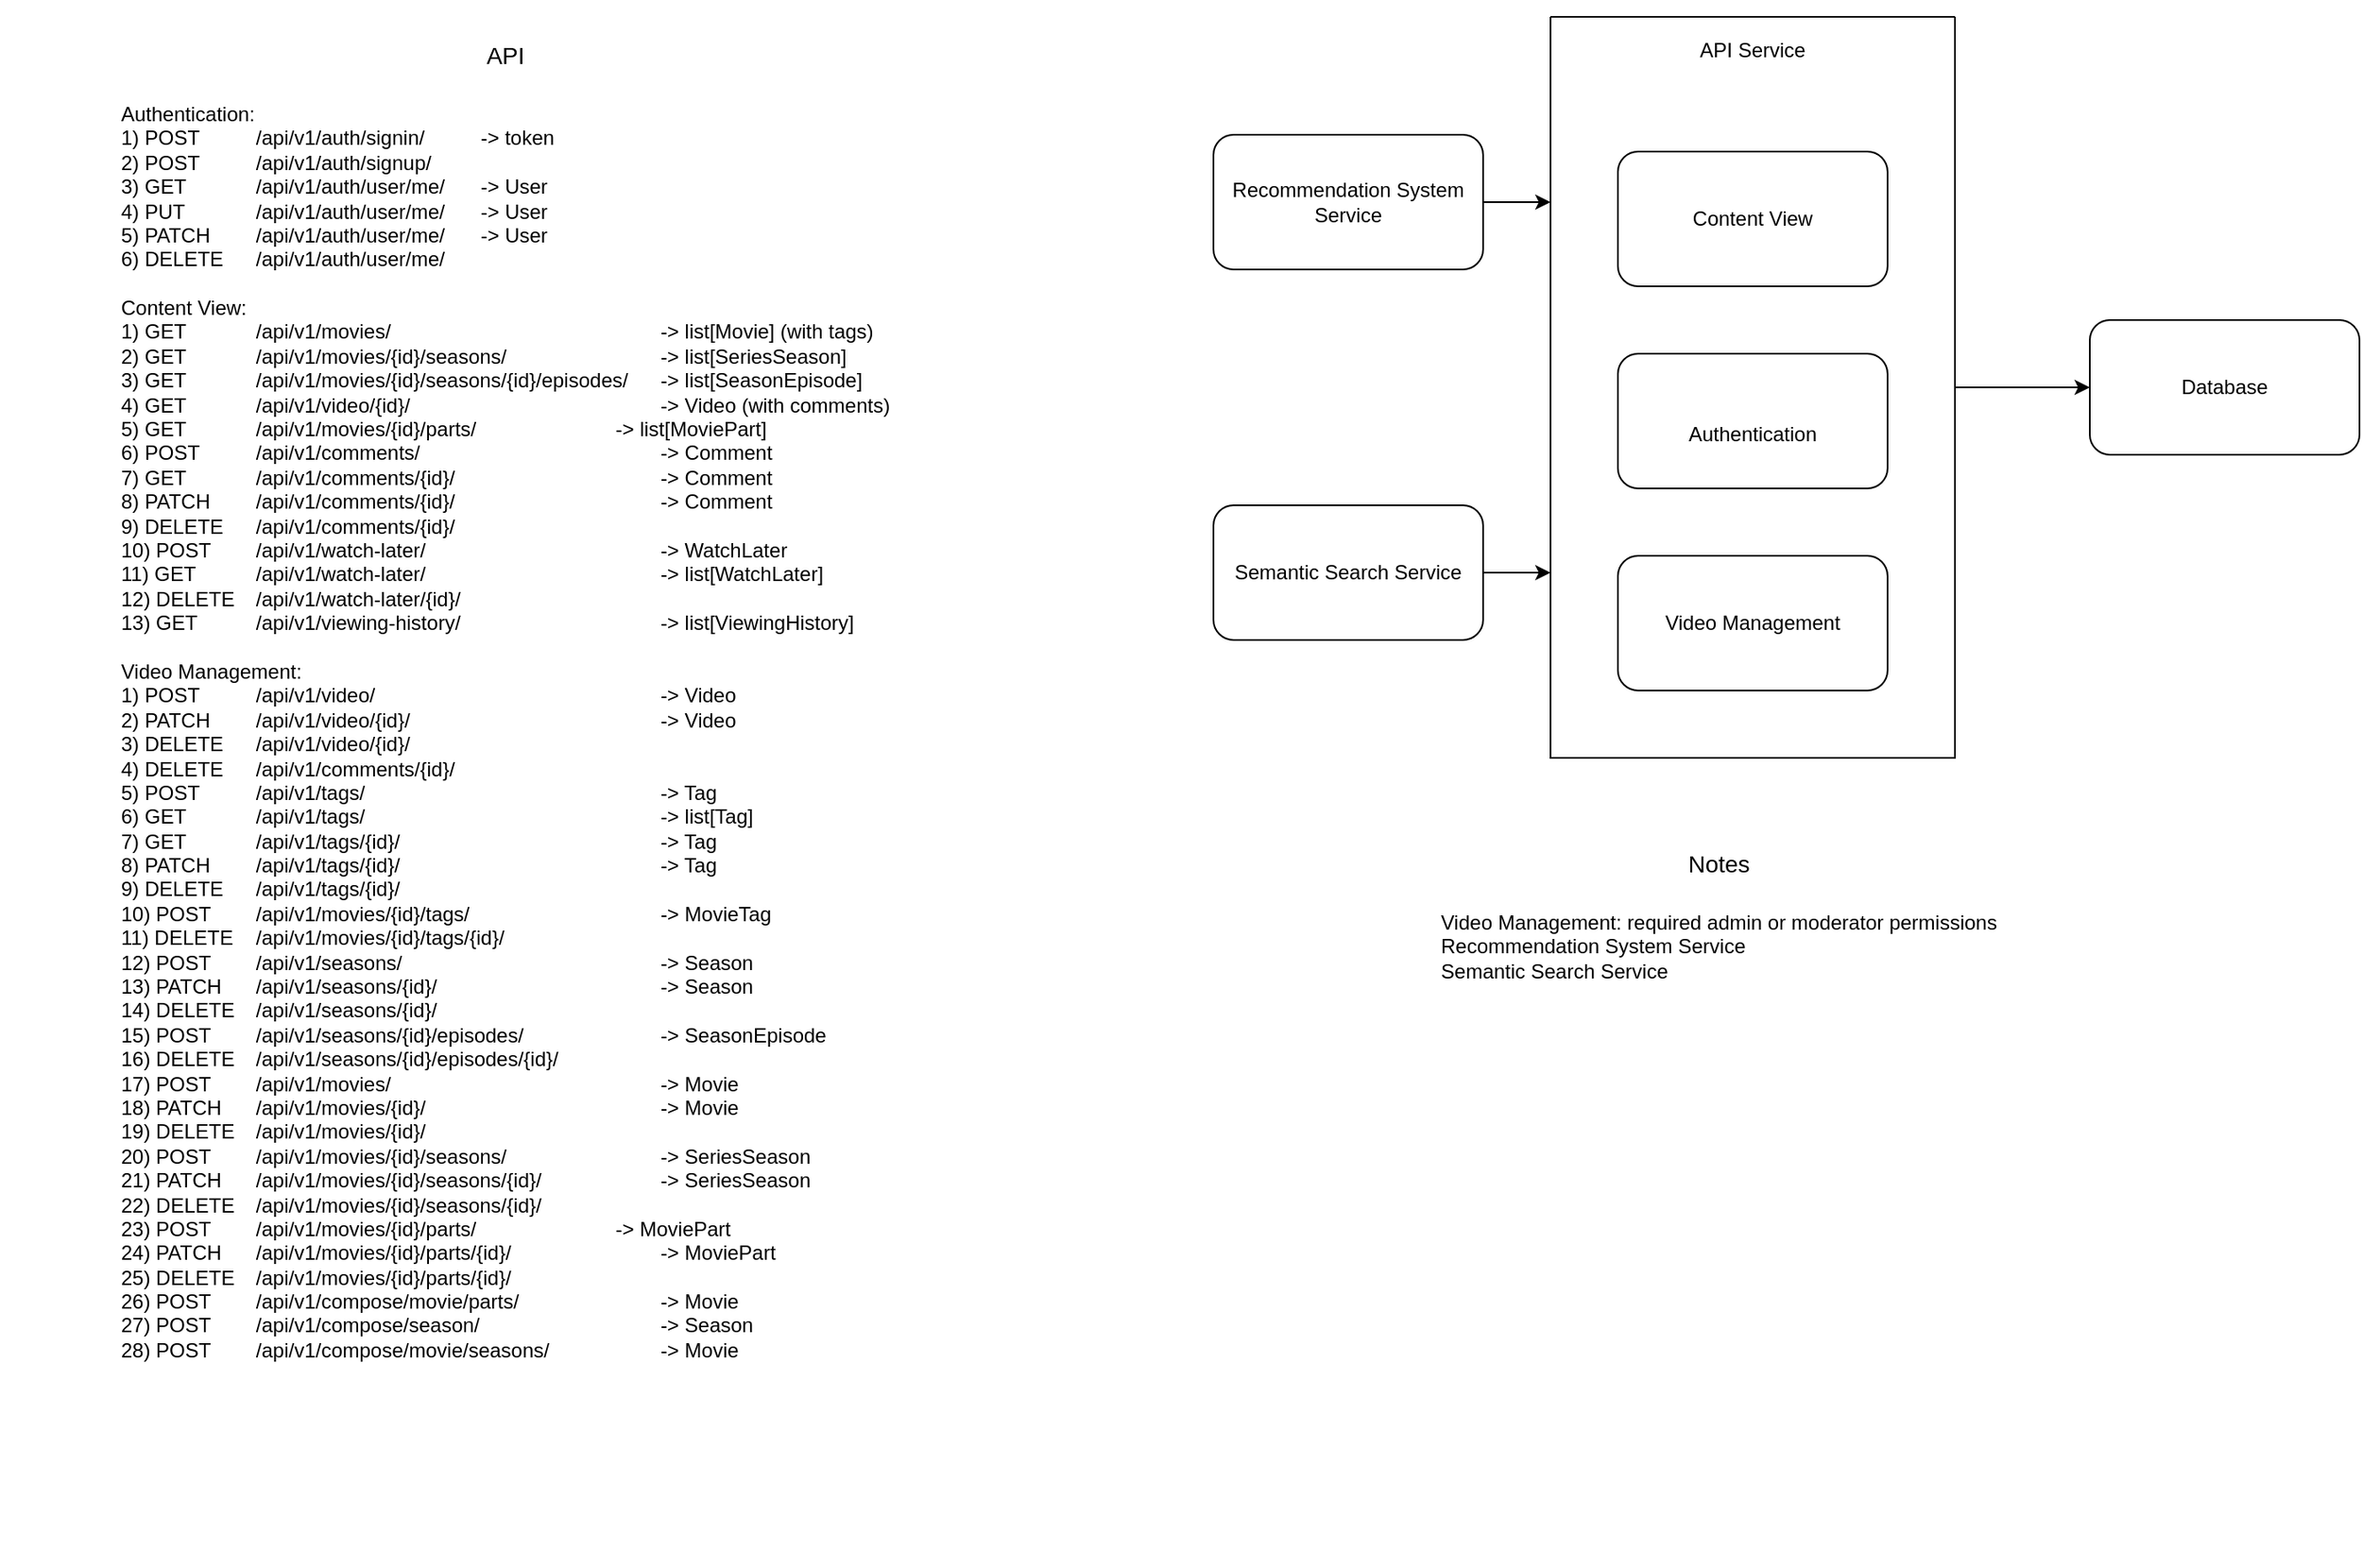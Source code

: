 <mxfile version="19.0.3" type="device"><diagram id="YC275pZqwStEfpvmfimr" name="Page-1"><mxGraphModel dx="1718" dy="434" grid="1" gridSize="10" guides="1" tooltips="1" connect="1" arrows="1" fold="1" page="1" pageScale="1" pageWidth="850" pageHeight="1100" math="0" shadow="0"><root><mxCell id="0"/><mxCell id="1" parent="0"/><mxCell id="7lHFiawe4ATwT7NjvbR7-11" style="edgeStyle=orthogonalEdgeStyle;rounded=0;orthogonalLoop=1;jettySize=auto;html=1;entryX=0;entryY=0.25;entryDx=0;entryDy=0;" parent="1" source="PHwDzwiMM_giyWCibpNH-3" target="7lHFiawe4ATwT7NjvbR7-3" edge="1"><mxGeometry relative="1" as="geometry"/></mxCell><mxCell id="PHwDzwiMM_giyWCibpNH-3" value="Recommendation System Service" style="rounded=1;whiteSpace=wrap;html=1;" parent="1" vertex="1"><mxGeometry x="120" y="150" width="160" height="80" as="geometry"/></mxCell><mxCell id="7lHFiawe4ATwT7NjvbR7-12" style="edgeStyle=orthogonalEdgeStyle;rounded=0;orthogonalLoop=1;jettySize=auto;html=1;entryX=0;entryY=0.75;entryDx=0;entryDy=0;" parent="1" source="PHwDzwiMM_giyWCibpNH-4" target="7lHFiawe4ATwT7NjvbR7-3" edge="1"><mxGeometry relative="1" as="geometry"/></mxCell><mxCell id="PHwDzwiMM_giyWCibpNH-4" value="Semantic Search Service" style="rounded=1;whiteSpace=wrap;html=1;" parent="1" vertex="1"><mxGeometry x="120" y="370" width="160" height="80" as="geometry"/></mxCell><mxCell id="PHwDzwiMM_giyWCibpNH-6" value=" Database" style="rounded=1;whiteSpace=wrap;html=1;" parent="1" vertex="1"><mxGeometry x="640" y="260" width="160" height="80" as="geometry"/></mxCell><mxCell id="7lHFiawe4ATwT7NjvbR7-5" value="" style="group" parent="1" vertex="1" connectable="0"><mxGeometry x="320" y="80" width="240" height="440" as="geometry"/></mxCell><mxCell id="7lHFiawe4ATwT7NjvbR7-7" value="" style="group" parent="7lHFiawe4ATwT7NjvbR7-5" vertex="1" connectable="0"><mxGeometry width="240" height="440" as="geometry"/></mxCell><mxCell id="7lHFiawe4ATwT7NjvbR7-8" value="" style="group" parent="7lHFiawe4ATwT7NjvbR7-7" vertex="1" connectable="0"><mxGeometry width="240" height="440" as="geometry"/></mxCell><mxCell id="PHwDzwiMM_giyWCibpNH-1" value="Video Management " style="rounded=1;whiteSpace=wrap;html=1;" parent="7lHFiawe4ATwT7NjvbR7-8" vertex="1"><mxGeometry x="40" y="320" width="160" height="80" as="geometry"/></mxCell><mxCell id="PHwDzwiMM_giyWCibpNH-2" value="Content View " style="rounded=1;whiteSpace=wrap;html=1;" parent="7lHFiawe4ATwT7NjvbR7-8" vertex="1"><mxGeometry x="40" y="80" width="160" height="80" as="geometry"/></mxCell><mxCell id="PHwDzwiMM_giyWCibpNH-13" value="&lt;br&gt;Authentication " style="rounded=1;whiteSpace=wrap;html=1;" parent="7lHFiawe4ATwT7NjvbR7-8" vertex="1"><mxGeometry x="40" y="200" width="160" height="80" as="geometry"/></mxCell><mxCell id="7lHFiawe4ATwT7NjvbR7-3" value="" style="swimlane;startSize=0;" parent="7lHFiawe4ATwT7NjvbR7-8" vertex="1"><mxGeometry width="240" height="440" as="geometry"><mxRectangle width="50" height="40" as="alternateBounds"/></mxGeometry></mxCell><mxCell id="7lHFiawe4ATwT7NjvbR7-4" value="API Service" style="text;html=1;strokeColor=none;fillColor=none;align=center;verticalAlign=middle;whiteSpace=wrap;rounded=0;" parent="7lHFiawe4ATwT7NjvbR7-3" vertex="1"><mxGeometry x="40" width="160" height="40" as="geometry"/></mxCell><mxCell id="7lHFiawe4ATwT7NjvbR7-9" style="edgeStyle=orthogonalEdgeStyle;rounded=0;orthogonalLoop=1;jettySize=auto;html=1;entryX=0;entryY=0.5;entryDx=0;entryDy=0;" parent="1" source="7lHFiawe4ATwT7NjvbR7-3" target="PHwDzwiMM_giyWCibpNH-6" edge="1"><mxGeometry relative="1" as="geometry"/></mxCell><mxCell id="7lHFiawe4ATwT7NjvbR7-15" value="&lt;h1 align=&quot;center&quot;&gt;&lt;font size=&quot;1&quot;&gt;&lt;span style=&quot;font-weight: normal; font-size: 14px;&quot;&gt;API&lt;/span&gt;&lt;/font&gt;&lt;/h1&gt;&lt;div align=&quot;left&quot;&gt;Authentication:&lt;/div&gt;&lt;div align=&quot;left&quot;&gt;1) POST&lt;span style=&quot;white-space: pre;&quot;&gt;&#9;&lt;/span&gt;&lt;span style=&quot;white-space: pre;&quot;&gt;&#9;&lt;/span&gt;/api/v1/auth/signin/&lt;span style=&quot;white-space: pre;&quot;&gt;&#9;&lt;/span&gt;&lt;span style=&quot;white-space: pre;&quot;&gt;&#9;&lt;/span&gt;-&amp;gt; token&lt;/div&gt;&lt;div align=&quot;left&quot;&gt;2) POST&lt;span style=&quot;white-space: pre;&quot;&gt;&#9;&lt;/span&gt;&lt;span style=&quot;white-space: pre;&quot;&gt;&#9;&lt;/span&gt;/api/v1/auth/signup/&lt;br&gt;&lt;/div&gt;&lt;div align=&quot;left&quot;&gt;3) GET&lt;span style=&quot;white-space: pre;&quot;&gt;&#9;&lt;/span&gt;&lt;span style=&quot;white-space: pre;&quot;&gt;&#9;&lt;/span&gt;/api/v1/auth/user/me/&lt;span style=&quot;white-space: pre;&quot;&gt;&#9;&lt;/span&gt;-&amp;gt; User&lt;/div&gt;&lt;div align=&quot;left&quot;&gt;4) PUT&lt;span style=&quot;white-space: pre;&quot;&gt;&#9;&lt;span style=&quot;white-space: pre;&quot;&gt;&#9;&lt;/span&gt;&lt;/span&gt;/api/v1/auth/user/me/&lt;span style=&quot;white-space: pre;&quot;&gt;&#9;&lt;/span&gt;-&amp;gt; User&lt;/div&gt;&lt;div align=&quot;left&quot;&gt;5) PATCH&lt;span style=&quot;white-space: pre;&quot;&gt;&#9;&lt;/span&gt;/api/v1/auth/user/me/&lt;span style=&quot;white-space: pre;&quot;&gt;&#9;&lt;/span&gt;-&amp;gt; User&lt;/div&gt;&lt;div align=&quot;left&quot;&gt;6) DELETE&lt;span style=&quot;white-space: pre;&quot;&gt;&#9;&lt;/span&gt;/api/v1/auth/user/me/&lt;/div&gt;&lt;div align=&quot;left&quot;&gt;&lt;br&gt;&lt;/div&gt;&lt;div align=&quot;left&quot;&gt;Content View:&lt;/div&gt;&lt;div align=&quot;left&quot;&gt;1) GET&lt;span style=&quot;white-space: pre;&quot;&gt;&#9;&lt;/span&gt;&lt;span style=&quot;white-space: pre;&quot;&gt;&#9;&lt;/span&gt;/api/v1/movies/&lt;span style=&quot;white-space: pre;&quot;&gt;&#9;&lt;/span&gt;&lt;span style=&quot;white-space: pre;&quot;&gt;&#9;&lt;/span&gt;&lt;span style=&quot;white-space: pre;&quot;&gt;&#9;&lt;span style=&quot;white-space: pre;&quot;&gt;&#9;&lt;span style=&quot;white-space: pre;&quot;&gt;&#9;&lt;span style=&quot;white-space: pre;&quot;&gt;&#9;&lt;/span&gt;&lt;/span&gt;&lt;/span&gt;&lt;/span&gt;-&amp;gt; list[Movie] (with tags)&lt;br&gt;&lt;/div&gt;&lt;div align=&quot;left&quot;&gt;2) GET&lt;span style=&quot;white-space: pre;&quot;&gt;&#9;&lt;/span&gt;&lt;span style=&quot;white-space: pre;&quot;&gt;&#9;&lt;/span&gt;/api/v1/movies/{id}/seasons/&lt;span style=&quot;white-space: pre;&quot;&gt;&#9;&lt;span style=&quot;white-space: pre;&quot;&gt;&#9;&lt;span style=&quot;white-space: pre;&quot;&gt;&#9;&lt;span style=&quot;white-space: pre;&quot;&gt;&#9;&lt;/span&gt;&lt;/span&gt;&lt;/span&gt;&lt;/span&gt;-&amp;gt; list[SeriesSeason]&lt;/div&gt;&lt;div align=&quot;left&quot;&gt;3) GET&lt;span style=&quot;white-space: pre;&quot;&gt;&#9;&lt;/span&gt;&lt;span style=&quot;white-space: pre;&quot;&gt;&#9;&lt;/span&gt;/api/v1/movies/{id}/seasons/{id}/episodes/&lt;span style=&quot;white-space: pre;&quot;&gt;&#9;&lt;/span&gt;&lt;span style=&quot;white-space: pre;&quot;&gt;&lt;/span&gt;-&amp;gt; list[SeasonEpisode]&lt;/div&gt;&lt;div align=&quot;left&quot;&gt;&lt;span style=&quot;white-space: pre;&quot;&gt;4) GET&lt;span style=&quot;white-space: pre;&quot;&gt;&#9;&lt;/span&gt;&lt;span style=&quot;white-space: pre;&quot;&gt;&#9;&lt;/span&gt;/api/v1/video/{id}/&lt;span style=&quot;white-space: pre;&quot;&gt;&#9;&lt;/span&gt;&lt;span style=&quot;white-space: pre;&quot;&gt;&#9;&lt;/span&gt;&lt;span style=&quot;white-space: pre;&quot;&gt;&#9;&lt;span style=&quot;white-space: pre;&quot;&gt;&#9;&lt;/span&gt;&lt;/span&gt;&lt;span style=&quot;white-space: pre;&quot;&gt;&#9;&lt;/span&gt;&lt;span style=&quot;white-space: pre;&quot;&gt;&#9;&lt;/span&gt;-&amp;gt; Video (with comments)&lt;/span&gt;&lt;/div&gt;&lt;div align=&quot;left&quot;&gt;&lt;span style=&quot;white-space: pre;&quot;&gt;5) GET&lt;span style=&quot;white-space: pre;&quot;&gt;&#9;&lt;/span&gt;&lt;span style=&quot;white-space: pre;&quot;&gt;&#9;&lt;/span&gt;/api/v1/movies/{id}/parts/&lt;span style=&quot;white-space: pre;&quot;&gt;&#9;&lt;/span&gt;&lt;span style=&quot;white-space: pre;&quot;&gt;&#9;&lt;/span&gt;&lt;span style=&quot;white-space: pre;&quot;&gt;&#9;&lt;/span&gt;&lt;span style=&quot;white-space: pre;&quot;&gt;&#9;&lt;span style=&quot;white-space: pre;&quot;&gt;&lt;/span&gt;&lt;/span&gt;-&amp;gt; list[MoviePart]&lt;/span&gt;&lt;/div&gt;&lt;div align=&quot;left&quot;&gt;&lt;span style=&quot;white-space: pre;&quot;&gt;6) POST&lt;span style=&quot;white-space: pre;&quot;&gt;&#9;&lt;span style=&quot;white-space: pre;&quot;&gt;&#9;&lt;/span&gt;&lt;/span&gt;/api/v1/comments/&lt;span style=&quot;white-space: pre;&quot;&gt;&#9;&lt;/span&gt;&lt;span style=&quot;white-space: pre;&quot;&gt;&#9;&lt;/span&gt;&lt;span style=&quot;white-space: pre;&quot;&gt;&#9;&lt;/span&gt;&lt;span style=&quot;white-space: pre;&quot;&gt;&#9;&lt;span style=&quot;white-space: pre;&quot;&gt;&#9;&lt;/span&gt;&lt;span style=&quot;white-space: pre;&quot;&gt;&#9;&lt;/span&gt;&lt;span style=&quot;white-space: pre;&quot;&gt;&lt;/span&gt;&lt;/span&gt;-&amp;gt; Comment&lt;/span&gt;&lt;/div&gt;&lt;div align=&quot;left&quot;&gt;&lt;span style=&quot;white-space: pre;&quot;&gt;7) GET&lt;span style=&quot;white-space: pre;&quot;&gt;&#9;&lt;/span&gt;&lt;span style=&quot;white-space: pre;&quot;&gt;&#9;&lt;/span&gt;/api/v1/comments/{id}/&lt;span style=&quot;white-space: pre;&quot;&gt;&#9;&lt;/span&gt;&lt;span style=&quot;white-space: pre;&quot;&gt;&#9;&lt;span style=&quot;white-space: pre;&quot;&gt;&#9;&lt;span style=&quot;white-space: pre;&quot;&gt;&#9;&lt;/span&gt;&lt;span style=&quot;white-space: pre;&quot;&gt;&#9;&lt;/span&gt;&lt;span style=&quot;white-space: pre;&quot;&gt;&lt;/span&gt;&lt;/span&gt;&lt;/span&gt;-&amp;gt; Comment&lt;/span&gt;&lt;/div&gt;&lt;div align=&quot;left&quot;&gt;&lt;span style=&quot;white-space: pre;&quot;&gt;8) PATCH&lt;span style=&quot;white-space: pre;&quot;&gt;&#9;&lt;/span&gt;/api/v1/comments/{id}/&lt;span style=&quot;white-space: pre;&quot;&gt;&#9;&lt;/span&gt;&lt;span style=&quot;white-space: pre;&quot;&gt;&#9;&lt;/span&gt;&lt;span style=&quot;white-space: pre;&quot;&gt;&#9;&lt;/span&gt;&lt;span style=&quot;white-space: pre;&quot;&gt;&#9;&lt;/span&gt;&lt;span style=&quot;white-space: pre;&quot;&gt;&#9;&lt;/span&gt;&lt;span style=&quot;white-space: pre;&quot;&gt;&lt;/span&gt;-&amp;gt; Comment&lt;/span&gt;&lt;/div&gt;&lt;div align=&quot;left&quot;&gt;&lt;span style=&quot;white-space: pre;&quot;&gt;9) DELETE&lt;span style=&quot;white-space: pre;&quot;&gt;&#9;&lt;/span&gt;/api/v1/comments/{id}/&lt;br&gt;&lt;/span&gt;&lt;/div&gt;&lt;div align=&quot;left&quot;&gt;&lt;span style=&quot;white-space: pre;&quot;&gt;10) POST&lt;span style=&quot;white-space: pre;&quot;&gt;&#9;&lt;/span&gt;/api/v1/watch-later/&lt;span style=&quot;white-space: pre;&quot;&gt;&#9;&lt;/span&gt;&lt;span style=&quot;white-space: pre;&quot;&gt;&#9;&lt;/span&gt;&lt;span style=&quot;white-space: pre;&quot;&gt;&lt;span style=&quot;white-space: pre;&quot;&gt;&#9;&lt;/span&gt;&lt;/span&gt;&lt;span style=&quot;white-space: pre;&quot;&gt;&#9;&lt;/span&gt;&lt;span style=&quot;white-space: pre;&quot;&gt;&#9;&lt;/span&gt;&lt;span style=&quot;white-space: pre;&quot;&gt;&#9;&lt;/span&gt;-&amp;gt; WatchLater&lt;/span&gt;&lt;/div&gt;&lt;div align=&quot;left&quot;&gt;&lt;span style=&quot;white-space: pre;&quot;&gt;11) GET&lt;span style=&quot;white-space: pre;&quot;&gt;&#9;&lt;/span&gt;&lt;span style=&quot;white-space: pre;&quot;&gt;&#9;&lt;/span&gt;/api/v1/watch-later/&lt;span style=&quot;white-space: pre;&quot;&gt;&#9;&lt;/span&gt;&lt;span style=&quot;white-space: pre;&quot;&gt;&#9;&lt;/span&gt;&lt;span style=&quot;white-space: pre;&quot;&gt;&lt;/span&gt;&lt;span style=&quot;white-space: pre;&quot;&gt;&#9;&lt;span style=&quot;white-space: pre;&quot;&gt;&#9;&lt;/span&gt;&lt;span style=&quot;white-space: pre;&quot;&gt;&#9;&lt;/span&gt;&lt;span style=&quot;white-space: pre;&quot;&gt;&#9;&lt;/span&gt;&lt;/span&gt;-&amp;gt; list[WatchLater]&lt;/span&gt;&lt;/div&gt;&lt;div align=&quot;left&quot;&gt;&lt;span style=&quot;white-space: pre;&quot;&gt;12) DELETE&lt;span style=&quot;white-space: pre;&quot;&gt;&#9;&lt;/span&gt;/api/v1/watch-later/{id}/&lt;br&gt;&lt;/span&gt;&lt;/div&gt;&lt;div align=&quot;left&quot;&gt;&lt;span style=&quot;white-space: pre;&quot;&gt;13) GET&lt;span style=&quot;white-space: pre;&quot;&gt;&#9;&lt;/span&gt;&lt;span style=&quot;white-space: pre;&quot;&gt;&#9;&lt;/span&gt;/api/v1/viewing-history/&lt;span style=&quot;white-space: pre;&quot;&gt;&lt;/span&gt;&lt;span style=&quot;white-space: pre;&quot;&gt;&#9;&lt;/span&gt;&lt;span style=&quot;white-space: pre;&quot;&gt;&#9;&lt;/span&gt;&lt;span style=&quot;white-space: pre;&quot;&gt;&#9;&lt;/span&gt;&lt;span style=&quot;white-space: pre;&quot;&gt;&#9;&lt;/span&gt;&lt;span style=&quot;white-space: pre;&quot;&gt;&#9;&lt;/span&gt;-&amp;gt; list[ViewingHistory]&lt;br&gt;&lt;/span&gt;&lt;/div&gt;&lt;div align=&quot;left&quot;&gt;&lt;span style=&quot;white-space: pre;&quot;&gt;&lt;br&gt;&lt;/span&gt;&lt;/div&gt;&lt;div align=&quot;left&quot;&gt;&lt;span style=&quot;white-space: pre;&quot;&gt;Video Management:&lt;/span&gt;&lt;/div&gt;&lt;div align=&quot;left&quot;&gt;&lt;span style=&quot;white-space: pre;&quot;&gt;1) POST&lt;span style=&quot;white-space: pre;&quot;&gt;&#9;&lt;/span&gt;&lt;span style=&quot;white-space: pre;&quot;&gt;&#9;&lt;/span&gt;/api/v1/video/&lt;span style=&quot;white-space: pre;&quot;&gt;&#9;&lt;/span&gt;&lt;span style=&quot;white-space: pre;&quot;&gt;&#9;&lt;/span&gt;&lt;span style=&quot;white-space: pre;&quot;&gt;&#9;&lt;/span&gt;&lt;span style=&quot;white-space: pre;&quot;&gt;&#9;&lt;span style=&quot;white-space: pre;&quot;&gt;&#9;&lt;span style=&quot;white-space: pre;&quot;&gt;&#9;&lt;/span&gt;&lt;span style=&quot;white-space: pre;&quot;&gt;&#9;&lt;/span&gt;&lt;/span&gt;&lt;/span&gt;-&amp;gt; Video&lt;/span&gt;&lt;/div&gt;&lt;div align=&quot;left&quot;&gt;&lt;span style=&quot;white-space: pre;&quot;&gt;2) PATCH&lt;span style=&quot;white-space: pre;&quot;&gt;&#9;&lt;/span&gt;/api/v1/video/{id}/&lt;span style=&quot;white-space: pre;&quot;&gt;&#9;&lt;/span&gt;&lt;span style=&quot;white-space: pre;&quot;&gt;&#9;&lt;span style=&quot;white-space: pre;&quot;&gt;&#9;&lt;span style=&quot;white-space: pre;&quot;&gt;&#9;&lt;span style=&quot;white-space: pre;&quot;&gt;&#9;&lt;/span&gt;&lt;span style=&quot;white-space: pre;&quot;&gt;&#9;&lt;/span&gt;&lt;/span&gt;&lt;/span&gt;&lt;/span&gt;-&amp;gt; Video&lt;br&gt;&lt;/span&gt;&lt;/div&gt;&lt;div align=&quot;left&quot;&gt;&lt;span style=&quot;white-space: pre;&quot;&gt;3) DELETE&lt;span style=&quot;white-space: pre;&quot;&gt;&#9;&lt;/span&gt;/api/v1/video/{id}/&lt;br&gt;&lt;/span&gt;&lt;/div&gt;&lt;div align=&quot;left&quot;&gt;&lt;span style=&quot;white-space: pre;&quot;&gt;4) DELETE&lt;span style=&quot;white-space: pre;&quot;&gt;&#9;&lt;/span&gt;/api/v1/comments/{id}/&lt;/span&gt;&lt;/div&gt;&lt;div align=&quot;left&quot;&gt;&lt;span style=&quot;white-space: pre;&quot;&gt;5) POST&lt;span style=&quot;white-space: pre;&quot;&gt;&#9;&lt;/span&gt;&lt;span style=&quot;white-space: pre;&quot;&gt;&#9;&lt;/span&gt;/api/v1/tags/&lt;span style=&quot;white-space: pre;&quot;&gt;&#9;&lt;/span&gt;&lt;span style=&quot;white-space: pre;&quot;&gt;&#9;&lt;/span&gt;&lt;span style=&quot;white-space: pre;&quot;&gt;&#9;&lt;span style=&quot;white-space: pre;&quot;&gt;&#9;&lt;span style=&quot;white-space: pre;&quot;&gt;&#9;&lt;span style=&quot;white-space: pre;&quot;&gt;&#9;&lt;/span&gt;&lt;span style=&quot;white-space: pre;&quot;&gt;&#9;&lt;/span&gt;&lt;/span&gt;&lt;/span&gt;&lt;/span&gt;-&amp;gt; Tag&lt;/span&gt;&lt;/div&gt;&lt;div align=&quot;left&quot;&gt;&lt;span style=&quot;white-space: pre;&quot;&gt;6) GET&lt;span style=&quot;white-space: pre;&quot;&gt;&#9;&lt;/span&gt;&lt;span style=&quot;white-space: pre;&quot;&gt;&#9;&lt;/span&gt;/api/v1/tags/&lt;span style=&quot;white-space: pre;&quot;&gt;&#9;&lt;/span&gt;&lt;span style=&quot;white-space: pre;&quot;&gt;&#9;&lt;/span&gt;&lt;span style=&quot;white-space: pre;&quot;&gt;&#9;&lt;span style=&quot;white-space: pre;&quot;&gt;&#9;&lt;/span&gt;&lt;/span&gt;&lt;span style=&quot;white-space: pre;&quot;&gt;&#9;&lt;span style=&quot;white-space: pre;&quot;&gt;&#9;&lt;/span&gt;&lt;span style=&quot;white-space: pre;&quot;&gt;&#9;&lt;/span&gt;&lt;/span&gt;-&amp;gt; list[Tag]&lt;/span&gt;&lt;/div&gt;&lt;div align=&quot;left&quot;&gt;&lt;span style=&quot;white-space: pre;&quot;&gt;7) GET&lt;span style=&quot;white-space: pre;&quot;&gt;&#9;&lt;/span&gt;&lt;span style=&quot;white-space: pre;&quot;&gt;&#9;&lt;/span&gt;/api/v1/tags/{id}/&lt;span style=&quot;white-space: pre;&quot;&gt;&#9;&lt;/span&gt;&lt;span style=&quot;white-space: pre;&quot;&gt;&#9;&lt;span style=&quot;white-space: pre;&quot;&gt;&#9;&lt;span style=&quot;white-space: pre;&quot;&gt;&#9;&lt;span style=&quot;white-space: pre;&quot;&gt;&#9;&lt;/span&gt;&lt;span style=&quot;white-space: pre;&quot;&gt;&#9;&lt;/span&gt;&lt;/span&gt;&lt;/span&gt;&lt;/span&gt;-&amp;gt; Tag&lt;/span&gt;&lt;/div&gt;&lt;div align=&quot;left&quot;&gt;&lt;span style=&quot;white-space: pre;&quot;&gt;8) PATCH&lt;span style=&quot;white-space: pre;&quot;&gt;&#9;&lt;/span&gt;/api/v1/tags/{id}/&lt;span style=&quot;white-space: pre;&quot;&gt;&#9;&lt;/span&gt;&lt;span style=&quot;white-space: pre;&quot;&gt;&#9;&lt;span style=&quot;white-space: pre;&quot;&gt;&#9;&lt;span style=&quot;white-space: pre;&quot;&gt;&#9;&lt;span style=&quot;white-space: pre;&quot;&gt;&#9;&lt;/span&gt;&lt;span style=&quot;white-space: pre;&quot;&gt;&#9;&lt;/span&gt;&lt;/span&gt;&lt;/span&gt;&lt;/span&gt;-&amp;gt; Tag&lt;/span&gt;&lt;/div&gt;&lt;div align=&quot;left&quot;&gt;&lt;span style=&quot;white-space: pre;&quot;&gt;9) DELETE&lt;span style=&quot;white-space: pre;&quot;&gt;&#9;&lt;/span&gt;/api/v1/tags/{id}/&lt;br&gt;&lt;/span&gt;&lt;/div&gt;&lt;div align=&quot;left&quot;&gt;&lt;span style=&quot;white-space: pre;&quot;&gt;10) POST&lt;span style=&quot;white-space: pre;&quot;&gt;&#9;&lt;/span&gt;/api/v1/movies/{id}/tags/&lt;span style=&quot;white-space: pre;&quot;&gt;&#9;&lt;/span&gt;&lt;span style=&quot;white-space: pre;&quot;&gt;&#9;&lt;/span&gt;&lt;span style=&quot;white-space: pre;&quot;&gt;&#9;&lt;span style=&quot;white-space: pre;&quot;&gt;&#9;&lt;/span&gt;&lt;span style=&quot;white-space: pre;&quot;&gt;&#9;&lt;/span&gt;&lt;/span&gt;-&amp;gt; MovieTag&lt;/span&gt;&lt;/div&gt;&lt;div align=&quot;left&quot;&gt;&lt;span style=&quot;white-space: pre;&quot;&gt;11) DELETE&lt;span style=&quot;white-space: pre;&quot;&gt;&#9;&lt;/span&gt;/api/v1/movies/{id}/tags/{id}/&lt;br&gt;&lt;/span&gt;&lt;/div&gt;&lt;div align=&quot;left&quot;&gt;&lt;span style=&quot;white-space: pre;&quot;&gt;12) POST&lt;span style=&quot;white-space: pre;&quot;&gt;&#9;&lt;/span&gt;/api/v1/seasons/&lt;span style=&quot;white-space: pre;&quot;&gt;&#9;&lt;/span&gt;&lt;span style=&quot;white-space: pre;&quot;&gt;&#9;&lt;/span&gt;&lt;span style=&quot;white-space: pre;&quot;&gt;&#9;&lt;span style=&quot;white-space: pre;&quot;&gt;&#9;&lt;span style=&quot;white-space: pre;&quot;&gt;&#9;&lt;/span&gt;&lt;span style=&quot;white-space: pre;&quot;&gt;&#9;&lt;/span&gt;&lt;/span&gt;&lt;/span&gt;-&amp;gt; Season&lt;/span&gt;&lt;/div&gt;&lt;div align=&quot;left&quot;&gt;&lt;span style=&quot;white-space: pre;&quot;&gt;13) PATCH&lt;span style=&quot;white-space: pre;&quot;&gt;&#9;&lt;/span&gt;/api/v1/seasons/{id}/&lt;span style=&quot;white-space: pre;&quot;&gt;&#9;&lt;/span&gt;&lt;span style=&quot;white-space: pre;&quot;&gt;&#9;&lt;span style=&quot;white-space: pre;&quot;&gt;&#9;&lt;/span&gt;&lt;/span&gt;&lt;span style=&quot;white-space: pre;&quot;&gt;&#9;&lt;/span&gt;&lt;span style=&quot;white-space: pre;&quot;&gt;&#9;&lt;/span&gt;-&amp;gt; Season&lt;/span&gt;&lt;/div&gt;&lt;div align=&quot;left&quot;&gt;&lt;span style=&quot;white-space: pre;&quot;&gt;14) DELETE&lt;span style=&quot;white-space: pre;&quot;&gt;&#9;&lt;/span&gt;/api/v1/seasons/{id}/&lt;br&gt;&lt;/span&gt;&lt;/div&gt;&lt;div align=&quot;left&quot;&gt;&lt;span style=&quot;white-space: pre;&quot;&gt;15) POST&lt;span style=&quot;white-space: pre;&quot;&gt;&#9;&lt;/span&gt;/api/v1/seasons/{id}/episodes/&lt;span style=&quot;white-space: pre;&quot;&gt;&#9;&lt;span style=&quot;white-space: pre;&quot;&gt;&#9;&lt;/span&gt;&lt;span style=&quot;white-space: pre;&quot;&gt;&#9;&lt;/span&gt;&lt;/span&gt;-&amp;gt; SeasonEpisode&lt;/span&gt;&lt;/div&gt;&lt;div align=&quot;left&quot;&gt;&lt;span style=&quot;white-space: pre;&quot;&gt;16) DELETE&lt;span style=&quot;white-space: pre;&quot;&gt;&#9;&lt;/span&gt;/api/v1/seasons/{id}/episodes/{id}/&lt;br&gt;&lt;/span&gt;&lt;/div&gt;&lt;div align=&quot;left&quot;&gt;&lt;span style=&quot;white-space: pre;&quot;&gt;17) POST&lt;span style=&quot;white-space: pre;&quot;&gt;&#9;&lt;/span&gt;/api/v1/movies/&lt;span style=&quot;white-space: pre;&quot;&gt;&#9;&lt;/span&gt;&lt;span style=&quot;white-space: pre;&quot;&gt;&#9;&lt;/span&gt;&lt;span style=&quot;white-space: pre;&quot;&gt;&#9;&lt;/span&gt;&lt;span style=&quot;white-space: pre;&quot;&gt;&#9;&lt;/span&gt;&lt;span style=&quot;white-space: pre;&quot;&gt;&#9;&lt;/span&gt;&lt;span style=&quot;white-space: pre;&quot;&gt;&#9;&lt;/span&gt;-&amp;gt; Movie&lt;/span&gt;&lt;/div&gt;&lt;div align=&quot;left&quot;&gt;&lt;span style=&quot;white-space: pre;&quot;&gt;18) PATCH&lt;span style=&quot;white-space: pre;&quot;&gt;&#9;&lt;/span&gt;/api/v1/movies/{id}/&lt;span style=&quot;white-space: pre;&quot;&gt;&#9;&lt;/span&gt;&lt;span style=&quot;white-space: pre;&quot;&gt;&#9;&lt;/span&gt;&lt;span style=&quot;white-space: pre;&quot;&gt;&#9;&lt;/span&gt;&lt;span style=&quot;white-space: pre;&quot;&gt;&#9;&lt;/span&gt;&lt;span style=&quot;white-space: pre;&quot;&gt;&#9;&lt;/span&gt;&lt;span style=&quot;white-space: pre;&quot;&gt;&#9;&lt;/span&gt;-&amp;gt; Movie&lt;/span&gt;&lt;/div&gt;&lt;div align=&quot;left&quot;&gt;&lt;span style=&quot;white-space: pre;&quot;&gt;19) DELETE&lt;span style=&quot;white-space: pre;&quot;&gt;&#9;&lt;/span&gt;/api/v1/movies/{id}/&lt;br&gt;&lt;/span&gt;&lt;/div&gt;&lt;div align=&quot;left&quot;&gt;&lt;span style=&quot;white-space: pre;&quot;&gt;20) POST&lt;span style=&quot;white-space: pre;&quot;&gt;&#9;&lt;/span&gt;/api/v1/movies/{id}/seasons/&lt;span style=&quot;white-space: pre;&quot;&gt;&#9;&lt;/span&gt;&lt;span style=&quot;white-space: pre;&quot;&gt;&#9;&lt;/span&gt;&lt;span style=&quot;white-space: pre;&quot;&gt;&#9;&lt;/span&gt;&lt;span style=&quot;white-space: pre;&quot;&gt;&#9;&lt;/span&gt;-&amp;gt; SeriesSeason&lt;br&gt;&lt;/span&gt;&lt;/div&gt;&lt;div align=&quot;left&quot;&gt;&lt;span style=&quot;white-space: pre;&quot;&gt;21) PATCH&lt;span style=&quot;white-space: pre;&quot;&gt;&#9;&lt;/span&gt;/api/v1/movies/{id}/seasons/{id}/&lt;span style=&quot;white-space: pre;&quot;&gt;&#9;&lt;/span&gt;&lt;span style=&quot;white-space: pre;&quot;&gt;&#9;&lt;/span&gt;&lt;span style=&quot;white-space: pre;&quot;&gt;&#9;&lt;/span&gt;-&amp;gt; SeriesSeason&lt;br&gt;&lt;/span&gt;&lt;/div&gt;&lt;div align=&quot;left&quot;&gt;&lt;span style=&quot;white-space: pre;&quot;&gt;22) DELETE&lt;span style=&quot;white-space: pre;&quot;&gt;&#9;&lt;/span&gt;/api/v1/movies/{id}/seasons/{id}/&lt;br&gt;&lt;/span&gt;&lt;/div&gt;&lt;div align=&quot;left&quot;&gt;&lt;span style=&quot;white-space: pre;&quot;&gt;23) POST&lt;span style=&quot;white-space: pre;&quot;&gt;&#9;&lt;/span&gt;/api/v1/movies/{id}/parts/&lt;span style=&quot;white-space: pre;&quot;&gt;&#9;&lt;/span&gt;&lt;span style=&quot;white-space: pre;&quot;&gt;&#9;&lt;/span&gt;&lt;span style=&quot;white-space: pre;&quot;&gt;&#9;&lt;/span&gt;&lt;span style=&quot;white-space: pre;&quot;&gt;&#9;&lt;/span&gt;-&amp;gt; MoviePart&lt;/span&gt;&lt;/div&gt;&lt;div align=&quot;left&quot;&gt;&lt;span style=&quot;white-space: pre;&quot;&gt;24) PATCH&lt;span style=&quot;white-space: pre;&quot;&gt;&#9;&lt;/span&gt;/api/v1/movies/{id}/parts/{id}/&lt;span style=&quot;white-space: pre;&quot;&gt;&#9;&lt;/span&gt;&lt;span style=&quot;white-space: pre;&quot;&gt;&#9;&lt;/span&gt;&lt;span style=&quot;white-space: pre;&quot;&gt;&#9;&lt;/span&gt;&lt;span style=&quot;white-space: pre;&quot;&gt;&#9;&lt;/span&gt;-&amp;gt; MoviePart&lt;/span&gt;&lt;/div&gt;&lt;div align=&quot;left&quot;&gt;&lt;span style=&quot;white-space: pre;&quot;&gt;25) DELETE&lt;span style=&quot;white-space: pre;&quot;&gt;&#9;&lt;/span&gt;/api/v1/movies/{id}/parts/{id}/&lt;br&gt;&lt;/span&gt;&lt;/div&gt;&lt;div align=&quot;left&quot;&gt;&lt;span style=&quot;white-space: pre;&quot;&gt;26) POST&lt;span style=&quot;white-space: pre;&quot;&gt;&#9;&lt;/span&gt;/api/v1/compose/movie/parts/&lt;span style=&quot;white-space: pre;&quot;&gt;&#9;&lt;/span&gt;&lt;span style=&quot;white-space: pre;&quot;&gt;&#9;&lt;/span&gt;&lt;span style=&quot;white-space: pre;&quot;&gt;&#9;&lt;/span&gt;&lt;span style=&quot;white-space: pre;&quot;&gt;&#9;&lt;/span&gt;-&amp;gt; Movie&lt;br&gt;&lt;/span&gt;&lt;/div&gt;&lt;div align=&quot;left&quot;&gt;&lt;span style=&quot;white-space: pre;&quot;&gt;27) POST&lt;span style=&quot;white-space: pre;&quot;&gt;&#9;&lt;/span&gt;/api/v1/compose/season/&lt;span style=&quot;white-space: pre;&quot;&gt;&#9;&lt;/span&gt;&lt;span style=&quot;white-space: pre;&quot;&gt;&#9;&lt;/span&gt;&lt;span style=&quot;white-space: pre;&quot;&gt;&#9;&lt;/span&gt;&lt;span style=&quot;white-space: pre;&quot;&gt;&#9;&lt;/span&gt;-&amp;gt; Season&lt;/span&gt;&lt;/div&gt;&lt;div align=&quot;left&quot;&gt;&lt;span style=&quot;white-space: pre;&quot;&gt;28) POST&lt;span style=&quot;white-space: pre;&quot;&gt;&#9;&lt;/span&gt;/api/v1/compose/movie/seasons/&lt;span style=&quot;white-space: pre;&quot;&gt;&#9;&lt;/span&gt;&lt;span style=&quot;white-space: pre;&quot;&gt;&#9;&lt;/span&gt;&lt;span style=&quot;white-space: pre;&quot;&gt;&#9;&lt;/span&gt;-&amp;gt; Movie&lt;br&gt;&lt;/span&gt;&lt;/div&gt;" style="text;html=1;strokeColor=none;fillColor=none;spacing=5;spacingTop=-20;whiteSpace=wrap;overflow=hidden;rounded=0;align=center;" parent="1" vertex="1"><mxGeometry x="-600" y="80" width="600" height="920" as="geometry"/></mxCell><mxCell id="SU8q6UYRTQmnr6b_NNbX-1" value="&lt;h1 align=&quot;center&quot;&gt;&lt;font size=&quot;1&quot;&gt;&lt;span style=&quot;font-weight: normal; font-size: 14px;&quot;&gt;Notes&lt;/span&gt;&lt;/font&gt;&lt;/h1&gt;&lt;div align=&quot;left&quot;&gt;Video Management: required admin or moderator permissions&lt;/div&gt;&lt;div align=&quot;left&quot;&gt;Recommendation System Service&lt;/div&gt;&lt;div align=&quot;left&quot;&gt;Semantic Search Service&lt;br&gt;&lt;/div&gt;" style="text;html=1;strokeColor=none;fillColor=none;spacing=5;spacingTop=-20;whiteSpace=wrap;overflow=hidden;rounded=0;align=center;" vertex="1" parent="1"><mxGeometry x="120" y="560" width="600" height="160" as="geometry"/></mxCell></root></mxGraphModel></diagram></mxfile>